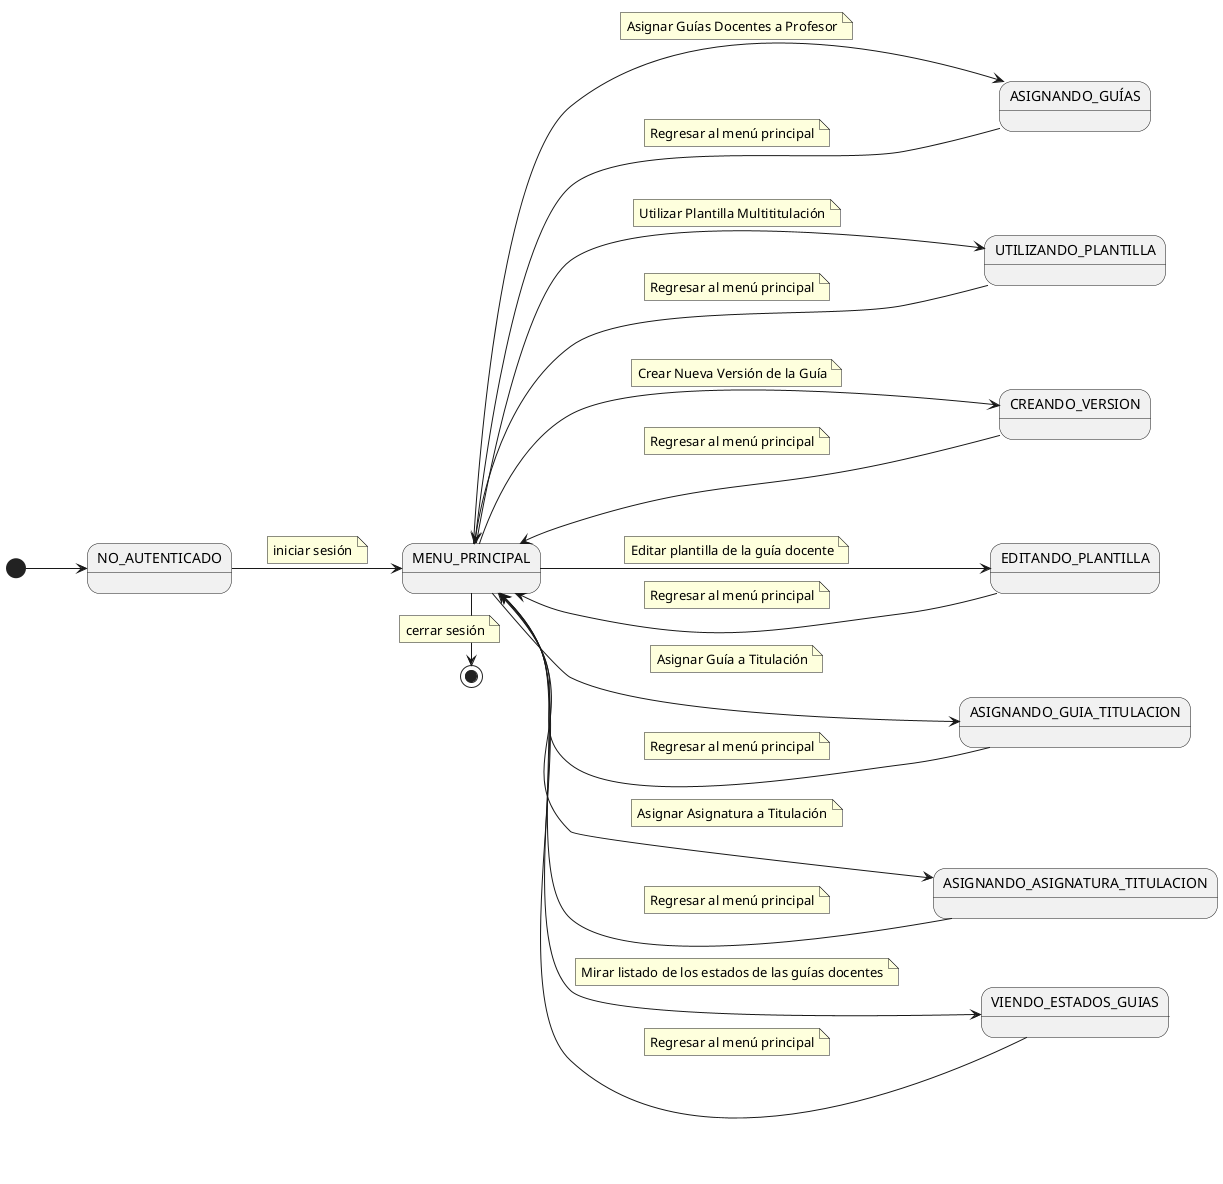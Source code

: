 @startuml diagramaContextoTecnicoCalidad
left to right direction
state "NO_AUTENTICADO" as NoAutenticado
state "MENU_PRINCIPAL" as MenuPrincipal
state "ASIGNANDO_GUÍAS" as AsignandoGuias
state "UTILIZANDO_PLANTILLA" as UtilizandoPlantilla
state "CREANDO_VERSION" as CreandoVersion
state "EDITANDO_PLANTILLA" as EditandoPlantilla
state "ASIGNANDO_GUIA_TITULACION" as AsignandoGuiaTitulacion
state "ASIGNANDO_ASIGNATURA_TITULACION" as AsignandoAsignaturaTitulacion
state "VIENDO_ESTADOS_GUIAS" as ViendoEstadosGuias

[*] --> NoAutenticado

NoAutenticado --> MenuPrincipal
note on link
    iniciar sesión
end note

MenuPrincipal -> [*]
note on link
    cerrar sesión
end note

MenuPrincipal --> AsignandoGuias
note on link
    Asignar Guías Docentes a Profesor
end note
AsignandoGuias --> MenuPrincipal
note on link
    Regresar al menú principal
end note

MenuPrincipal --> UtilizandoPlantilla
note on link
    Utilizar Plantilla Multititulación
end note
UtilizandoPlantilla --> MenuPrincipal
note on link
    Regresar al menú principal
end note

MenuPrincipal --> CreandoVersion
note on link
    Crear Nueva Versión de la Guía
end note
CreandoVersion --> MenuPrincipal
note on link
    Regresar al menú principal
end note

MenuPrincipal --> EditandoPlantilla
note on link
    Editar plantilla de la guía docente
end note
EditandoPlantilla --> MenuPrincipal
note on link
    Regresar al menú principal
end note

MenuPrincipal --> AsignandoGuiaTitulacion
note on link
    Asignar Guía a Titulación
end note
AsignandoGuiaTitulacion --> MenuPrincipal
note on link
    Regresar al menú principal
end note

MenuPrincipal --> AsignandoAsignaturaTitulacion
note on link
    Asignar Asignatura a Titulación
end note
AsignandoAsignaturaTitulacion --> MenuPrincipal
note on link
    Regresar al menú principal
end note

MenuPrincipal --> ViendoEstadosGuias
note on link
    Mirar listado de los estados de las guías docentes
end note
ViendoEstadosGuias --> MenuPrincipal
note on link
    Regresar al menú principal
end note

@enduml

